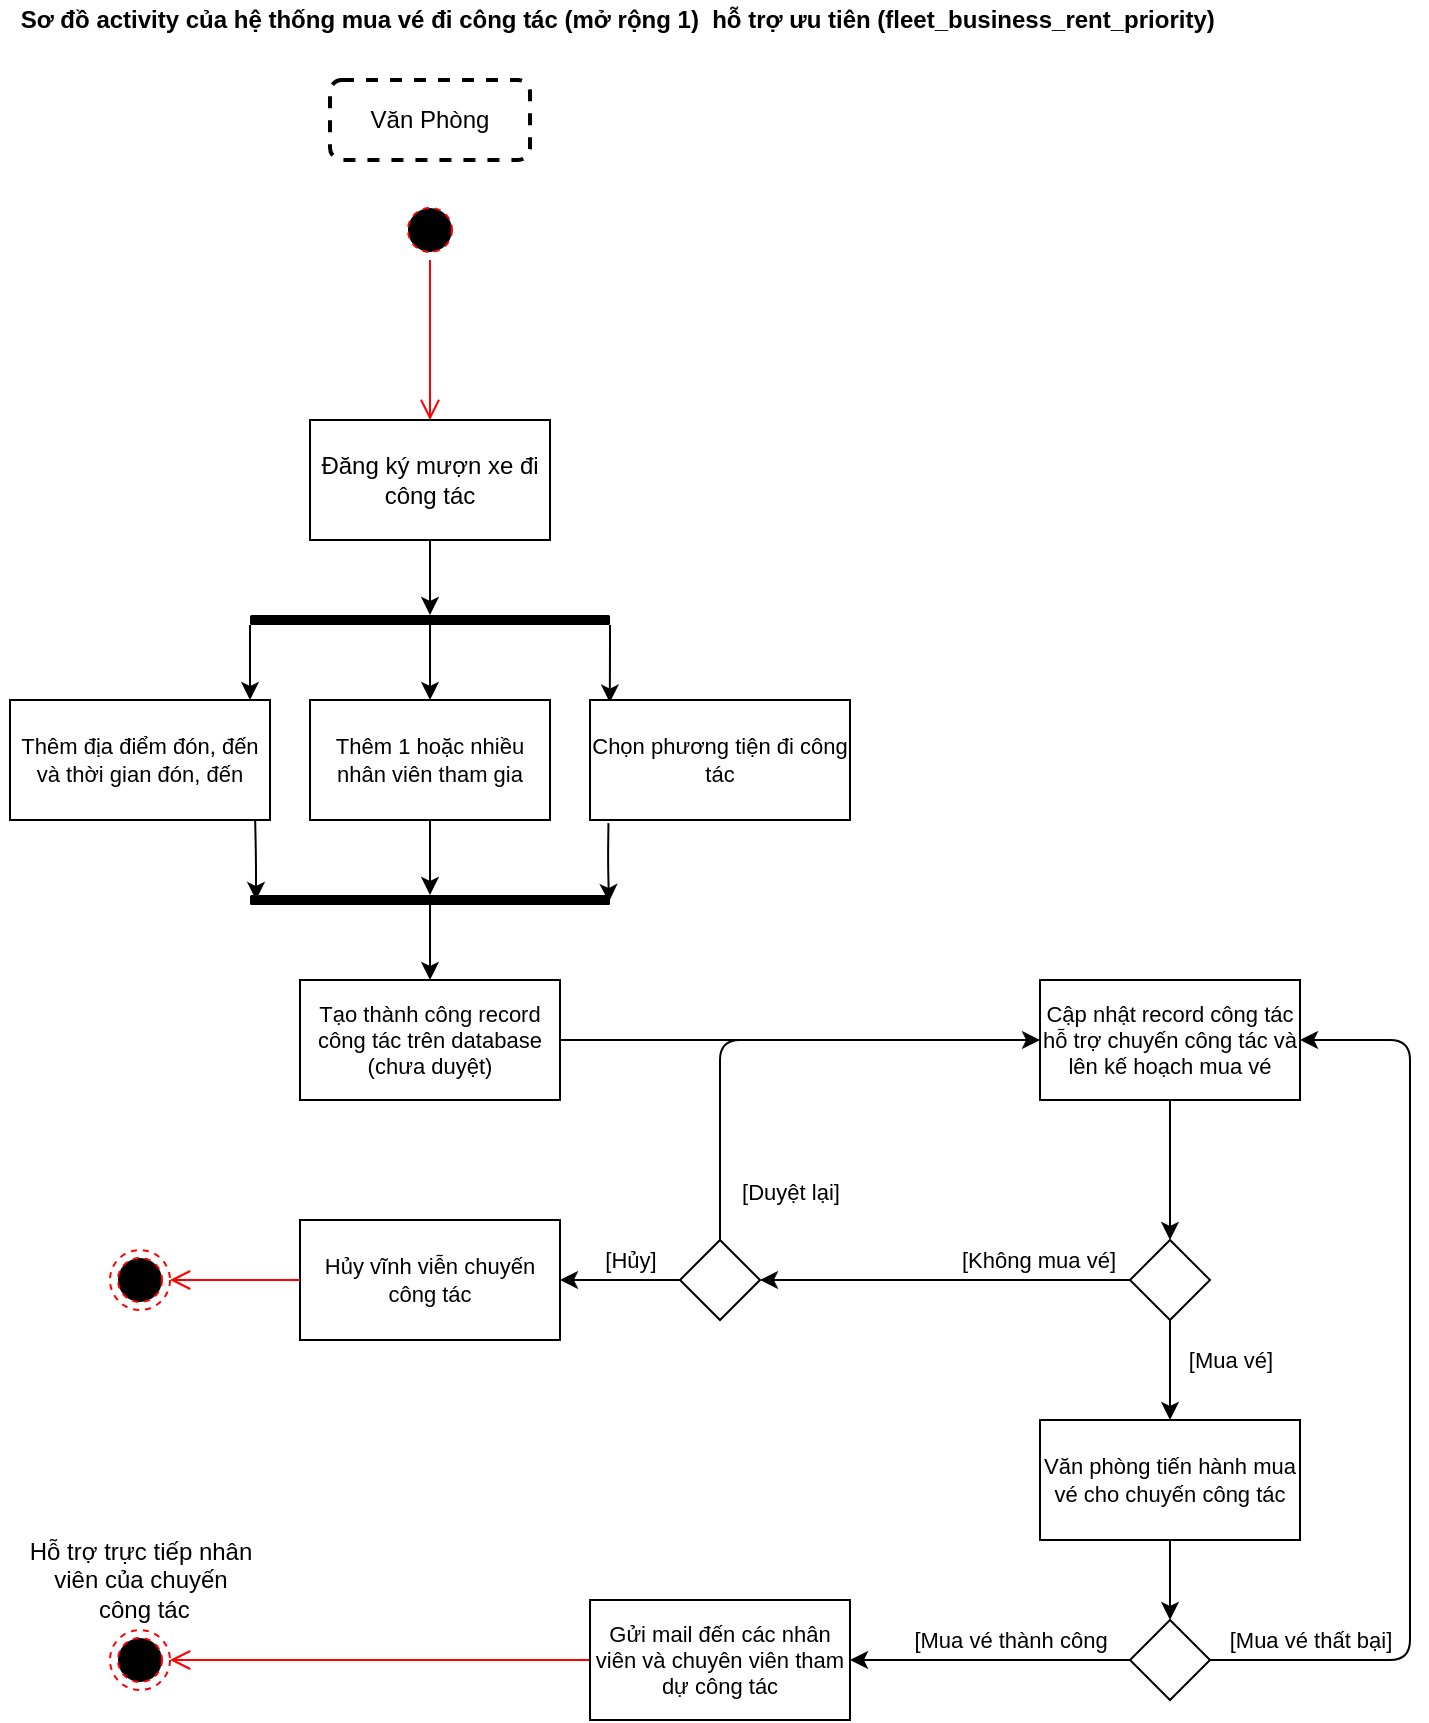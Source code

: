 <mxfile>
    <diagram id="MuZAtRpMIBstmGgHcjIb" name="Page-1">
        <mxGraphModel dx="990" dy="614" grid="1" gridSize="10" guides="1" tooltips="1" connect="1" arrows="1" fold="1" page="1" pageScale="1" pageWidth="850" pageHeight="1100" math="0" shadow="0">
            <root>
                <mxCell id="0"/>
                <mxCell id="1" parent="0"/>
                <mxCell id="142" value="&lt;span&gt;Sơ đồ&amp;nbsp;&lt;/span&gt;activity của hệ thống mua vé đi công tác (mở rộng 1)&amp;nbsp; hỗ trợ ưu tiên (fleet_business_rent_priority)&amp;nbsp;" style="text;html=1;align=center;verticalAlign=middle;resizable=0;points=[];autosize=1;strokeColor=none;fillColor=none;fontStyle=1" parent="1" vertex="1">
                    <mxGeometry x="15" y="40" width="620" height="20" as="geometry"/>
                </mxCell>
                <mxCell id="144" style="edgeStyle=none;html=1;" parent="1" source="145" target="149" edge="1">
                    <mxGeometry relative="1" as="geometry"/>
                </mxCell>
                <mxCell id="145" value="Đăng ký mượn xe đi công tác" style="whiteSpace=wrap;html=1;rounded=0;" parent="1" vertex="1">
                    <mxGeometry x="170" y="250" width="120" height="60" as="geometry"/>
                </mxCell>
                <mxCell id="146" value="" style="edgeStyle=none;html=1;" parent="1" source="149" edge="1">
                    <mxGeometry relative="1" as="geometry">
                        <Array as="points">
                            <mxPoint x="140" y="370"/>
                        </Array>
                        <mxPoint x="140" y="390" as="targetPoint"/>
                    </mxGeometry>
                </mxCell>
                <mxCell id="147" style="edgeStyle=none;html=1;entryX=0.5;entryY=0;entryDx=0;entryDy=0;" parent="1" source="149" target="152" edge="1">
                    <mxGeometry relative="1" as="geometry"/>
                </mxCell>
                <mxCell id="148" style="edgeStyle=none;html=1;entryX=0.076;entryY=0.021;entryDx=0;entryDy=0;fontSize=11;entryPerimeter=0;" parent="1" source="149" target="153" edge="1">
                    <mxGeometry relative="1" as="geometry">
                        <Array as="points">
                            <mxPoint x="320" y="370"/>
                        </Array>
                    </mxGeometry>
                </mxCell>
                <mxCell id="149" value="" style="html=1;points=[];perimeter=orthogonalPerimeter;fillColor=#000000;strokeColor=none;rounded=1;rotation=90;" parent="1" vertex="1">
                    <mxGeometry x="227.5" y="260" width="5" height="180" as="geometry"/>
                </mxCell>
                <mxCell id="150" value="Thêm địa điểm đón, đến và thời gian đón, đến" style="whiteSpace=wrap;html=1;rounded=0;fontSize=11;" parent="1" vertex="1">
                    <mxGeometry x="20" y="390" width="130" height="60" as="geometry"/>
                </mxCell>
                <mxCell id="151" style="edgeStyle=none;html=1;fontSize=11;endArrow=classic;endFill=1;" parent="1" source="152" target="188" edge="1">
                    <mxGeometry relative="1" as="geometry">
                        <mxPoint x="230" y="470" as="targetPoint"/>
                    </mxGeometry>
                </mxCell>
                <mxCell id="152" value="Thêm 1 hoặc nhiều nhân viên tham gia" style="whiteSpace=wrap;html=1;rounded=0;fontSize=11;" parent="1" vertex="1">
                    <mxGeometry x="170" y="390" width="120" height="60" as="geometry"/>
                </mxCell>
                <mxCell id="153" value="Chọn phương tiện đi công tác" style="whiteSpace=wrap;html=1;rounded=0;fontSize=11;" parent="1" vertex="1">
                    <mxGeometry x="310" y="390" width="130" height="60" as="geometry"/>
                </mxCell>
                <mxCell id="154" value="" style="endArrow=none;html=1;fontSize=11;entryX=0.943;entryY=1.006;entryDx=0;entryDy=0;entryPerimeter=0;startArrow=classic;startFill=1;" parent="1" target="150" edge="1">
                    <mxGeometry width="50" height="50" relative="1" as="geometry">
                        <mxPoint x="143" y="490" as="sourcePoint"/>
                        <mxPoint x="150" y="500" as="targetPoint"/>
                        <Array as="points">
                            <mxPoint x="143" y="470"/>
                        </Array>
                    </mxGeometry>
                </mxCell>
                <mxCell id="155" value="" style="endArrow=none;html=1;fontSize=11;entryX=0.071;entryY=1.026;entryDx=0;entryDy=0;entryPerimeter=0;exitX=0.7;exitY=0.003;exitDx=0;exitDy=0;exitPerimeter=0;startArrow=classic;startFill=1;" parent="1" source="188" target="153" edge="1">
                    <mxGeometry width="50" height="50" relative="1" as="geometry">
                        <mxPoint x="270" y="470" as="sourcePoint"/>
                        <mxPoint x="310.3" y="470" as="targetPoint"/>
                        <Array as="points">
                            <mxPoint x="319" y="470"/>
                        </Array>
                    </mxGeometry>
                </mxCell>
                <mxCell id="156" value="" style="endArrow=none;html=1;fontSize=11;endFill=0;startArrow=classic;startFill=1;" parent="1" edge="1">
                    <mxGeometry width="50" height="50" relative="1" as="geometry">
                        <mxPoint x="230" y="530" as="sourcePoint"/>
                        <mxPoint x="230" y="490" as="targetPoint"/>
                    </mxGeometry>
                </mxCell>
                <mxCell id="157" style="edgeStyle=none;html=1;endArrow=classic;endFill=1;" parent="1" source="158" target="177" edge="1">
                    <mxGeometry relative="1" as="geometry">
                        <mxPoint x="520" y="560" as="targetPoint"/>
                    </mxGeometry>
                </mxCell>
                <mxCell id="158" value="Tạo thành công record công tác trên database (chưa duyệt)" style="whiteSpace=wrap;html=1;rounded=0;fontSize=11;" parent="1" vertex="1">
                    <mxGeometry x="165" y="530" width="130" height="60" as="geometry"/>
                </mxCell>
                <mxCell id="160" value="Văn Phòng" style="rounded=1;whiteSpace=wrap;html=1;strokeWidth=2;dashed=1;" parent="1" vertex="1">
                    <mxGeometry x="180" y="80" width="100" height="40" as="geometry"/>
                </mxCell>
                <mxCell id="176" style="edgeStyle=none;html=1;entryX=0.5;entryY=0;entryDx=0;entryDy=0;" parent="1" source="177" target="185" edge="1">
                    <mxGeometry relative="1" as="geometry"/>
                </mxCell>
                <mxCell id="177" value="Cập nhật record công tác hỗ trợ chuyến công tác và lên kế hoạch mua vé" style="whiteSpace=wrap;html=1;rounded=0;fontSize=11;" parent="1" vertex="1">
                    <mxGeometry x="535" y="530" width="130" height="60" as="geometry"/>
                </mxCell>
                <mxCell id="178" value="Hủy vĩnh viễn chuyến công tác" style="whiteSpace=wrap;html=1;rounded=0;fontSize=11;" parent="1" vertex="1">
                    <mxGeometry x="165" y="650" width="130" height="60" as="geometry"/>
                </mxCell>
                <mxCell id="179" value="[Duyệt lại]" style="edgeStyle=none;html=1;endArrow=none;endFill=0;" parent="1" source="181" target="177" edge="1">
                    <mxGeometry x="-0.815" y="-35" relative="1" as="geometry">
                        <mxPoint as="offset"/>
                        <mxPoint x="375" y="680" as="targetPoint"/>
                        <Array as="points">
                            <mxPoint x="375" y="560"/>
                        </Array>
                    </mxGeometry>
                </mxCell>
                <mxCell id="180" value="[Hủy]" style="edgeStyle=none;html=1;endArrow=classic;endFill=1;" parent="1" source="181" target="178" edge="1">
                    <mxGeometry x="-0.167" y="-10" relative="1" as="geometry">
                        <mxPoint as="offset"/>
                    </mxGeometry>
                </mxCell>
                <mxCell id="181" value="" style="rhombus;whiteSpace=wrap;html=1;" parent="1" vertex="1">
                    <mxGeometry x="355" y="660" width="40" height="40" as="geometry"/>
                </mxCell>
                <mxCell id="214" value="[Không mua vé]" style="edgeStyle=none;html=1;endArrow=classic;endFill=1;" parent="1" source="185" target="181" edge="1">
                    <mxGeometry x="-0.5" y="-10" relative="1" as="geometry">
                        <mxPoint as="offset"/>
                    </mxGeometry>
                </mxCell>
                <mxCell id="215" value="[Mua vé]" style="edgeStyle=none;html=1;endArrow=classic;endFill=1;" parent="1" source="185" target="200" edge="1">
                    <mxGeometry x="-0.2" y="30" relative="1" as="geometry">
                        <mxPoint as="offset"/>
                    </mxGeometry>
                </mxCell>
                <mxCell id="185" value="" style="rhombus;whiteSpace=wrap;html=1;" parent="1" vertex="1">
                    <mxGeometry x="580" y="660" width="40" height="40" as="geometry"/>
                </mxCell>
                <mxCell id="188" value="" style="html=1;points=[];perimeter=orthogonalPerimeter;fillColor=#000000;strokeColor=none;rounded=1;rotation=90;" parent="1" vertex="1">
                    <mxGeometry x="227.5" y="400" width="5" height="180" as="geometry"/>
                </mxCell>
                <mxCell id="192" value="" style="ellipse;html=1;shape=endState;fillColor=#000000;strokeColor=#ff0000;dashed=1;" parent="1" vertex="1">
                    <mxGeometry x="70" y="855" width="30" height="30" as="geometry"/>
                </mxCell>
                <mxCell id="193" value="&lt;span&gt;Hỗ trợ trực tiếp nhân&lt;br&gt;viên của chuyến&lt;br&gt;&amp;nbsp;công tác&lt;/span&gt;" style="text;html=1;align=center;verticalAlign=middle;resizable=0;points=[];autosize=1;strokeColor=none;fillColor=none;" parent="1" vertex="1">
                    <mxGeometry x="20" y="805" width="130" height="50" as="geometry"/>
                </mxCell>
                <mxCell id="194" value="" style="ellipse;html=1;shape=startState;fillColor=#000000;strokeColor=#ff0000;dashed=1;" parent="1" vertex="1">
                    <mxGeometry x="215" y="140" width="30" height="30" as="geometry"/>
                </mxCell>
                <mxCell id="195" value="" style="edgeStyle=orthogonalEdgeStyle;html=1;verticalAlign=bottom;endArrow=open;endSize=8;strokeColor=#ff0000;entryX=0.5;entryY=0;entryDx=0;entryDy=0;" parent="1" source="194" target="145" edge="1">
                    <mxGeometry relative="1" as="geometry">
                        <mxPoint x="230" y="220" as="targetPoint"/>
                    </mxGeometry>
                </mxCell>
                <mxCell id="196" value="" style="ellipse;html=1;shape=endState;fillColor=#000000;strokeColor=#ff0000;dashed=1;" parent="1" vertex="1">
                    <mxGeometry x="70" y="665" width="30" height="30" as="geometry"/>
                </mxCell>
                <mxCell id="197" value="" style="edgeStyle=orthogonalEdgeStyle;html=1;verticalAlign=bottom;endArrow=open;endSize=8;strokeColor=#ff0000;exitX=0;exitY=0.5;exitDx=0;exitDy=0;" parent="1" source="178" target="196" edge="1">
                    <mxGeometry relative="1" as="geometry">
                        <mxPoint x="120" y="850" as="targetPoint"/>
                        <mxPoint x="120" y="770" as="sourcePoint"/>
                    </mxGeometry>
                </mxCell>
                <mxCell id="198" value="" style="edgeStyle=orthogonalEdgeStyle;html=1;verticalAlign=bottom;endArrow=open;endSize=8;strokeColor=#ff0000;" parent="1" source="212" target="192" edge="1">
                    <mxGeometry x="0.273" y="15" relative="1" as="geometry">
                        <mxPoint x="630.0" y="870" as="targetPoint"/>
                        <mxPoint x="840" y="965" as="sourcePoint"/>
                        <mxPoint as="offset"/>
                        <Array as="points"/>
                    </mxGeometry>
                </mxCell>
                <mxCell id="199" style="edgeStyle=none;html=1;" parent="1" source="200" target="203" edge="1">
                    <mxGeometry relative="1" as="geometry"/>
                </mxCell>
                <mxCell id="200" value="Văn phòng tiến hành mua vé cho chuyến công tác" style="whiteSpace=wrap;html=1;rounded=0;fontSize=11;" parent="1" vertex="1">
                    <mxGeometry x="535" y="750" width="130" height="60" as="geometry"/>
                </mxCell>
                <mxCell id="201" value="[Mua vé thành công" style="edgeStyle=none;html=1;endArrow=classic;endFill=1;" parent="1" source="203" target="212" edge="1">
                    <mxGeometry x="-0.143" y="-10" relative="1" as="geometry">
                        <mxPoint as="offset"/>
                    </mxGeometry>
                </mxCell>
                <mxCell id="202" value="[Mua vé thất bại]" style="edgeStyle=none;html=1;endArrow=classic;endFill=1;" parent="1" source="203" target="177" edge="1">
                    <mxGeometry x="-0.785" y="10" relative="1" as="geometry">
                        <Array as="points">
                            <mxPoint x="720" y="870"/>
                            <mxPoint x="720" y="560"/>
                        </Array>
                        <mxPoint as="offset"/>
                    </mxGeometry>
                </mxCell>
                <mxCell id="203" value="" style="rhombus;whiteSpace=wrap;html=1;direction=south;" parent="1" vertex="1">
                    <mxGeometry x="580" y="850" width="40" height="40" as="geometry"/>
                </mxCell>
                <mxCell id="212" value="Gửi mail đến các nhân viên và chuyên viên tham dự công tác" style="whiteSpace=wrap;html=1;rounded=0;fontSize=11;" parent="1" vertex="1">
                    <mxGeometry x="310" y="840" width="130" height="60" as="geometry"/>
                </mxCell>
            </root>
        </mxGraphModel>
    </diagram>
</mxfile>